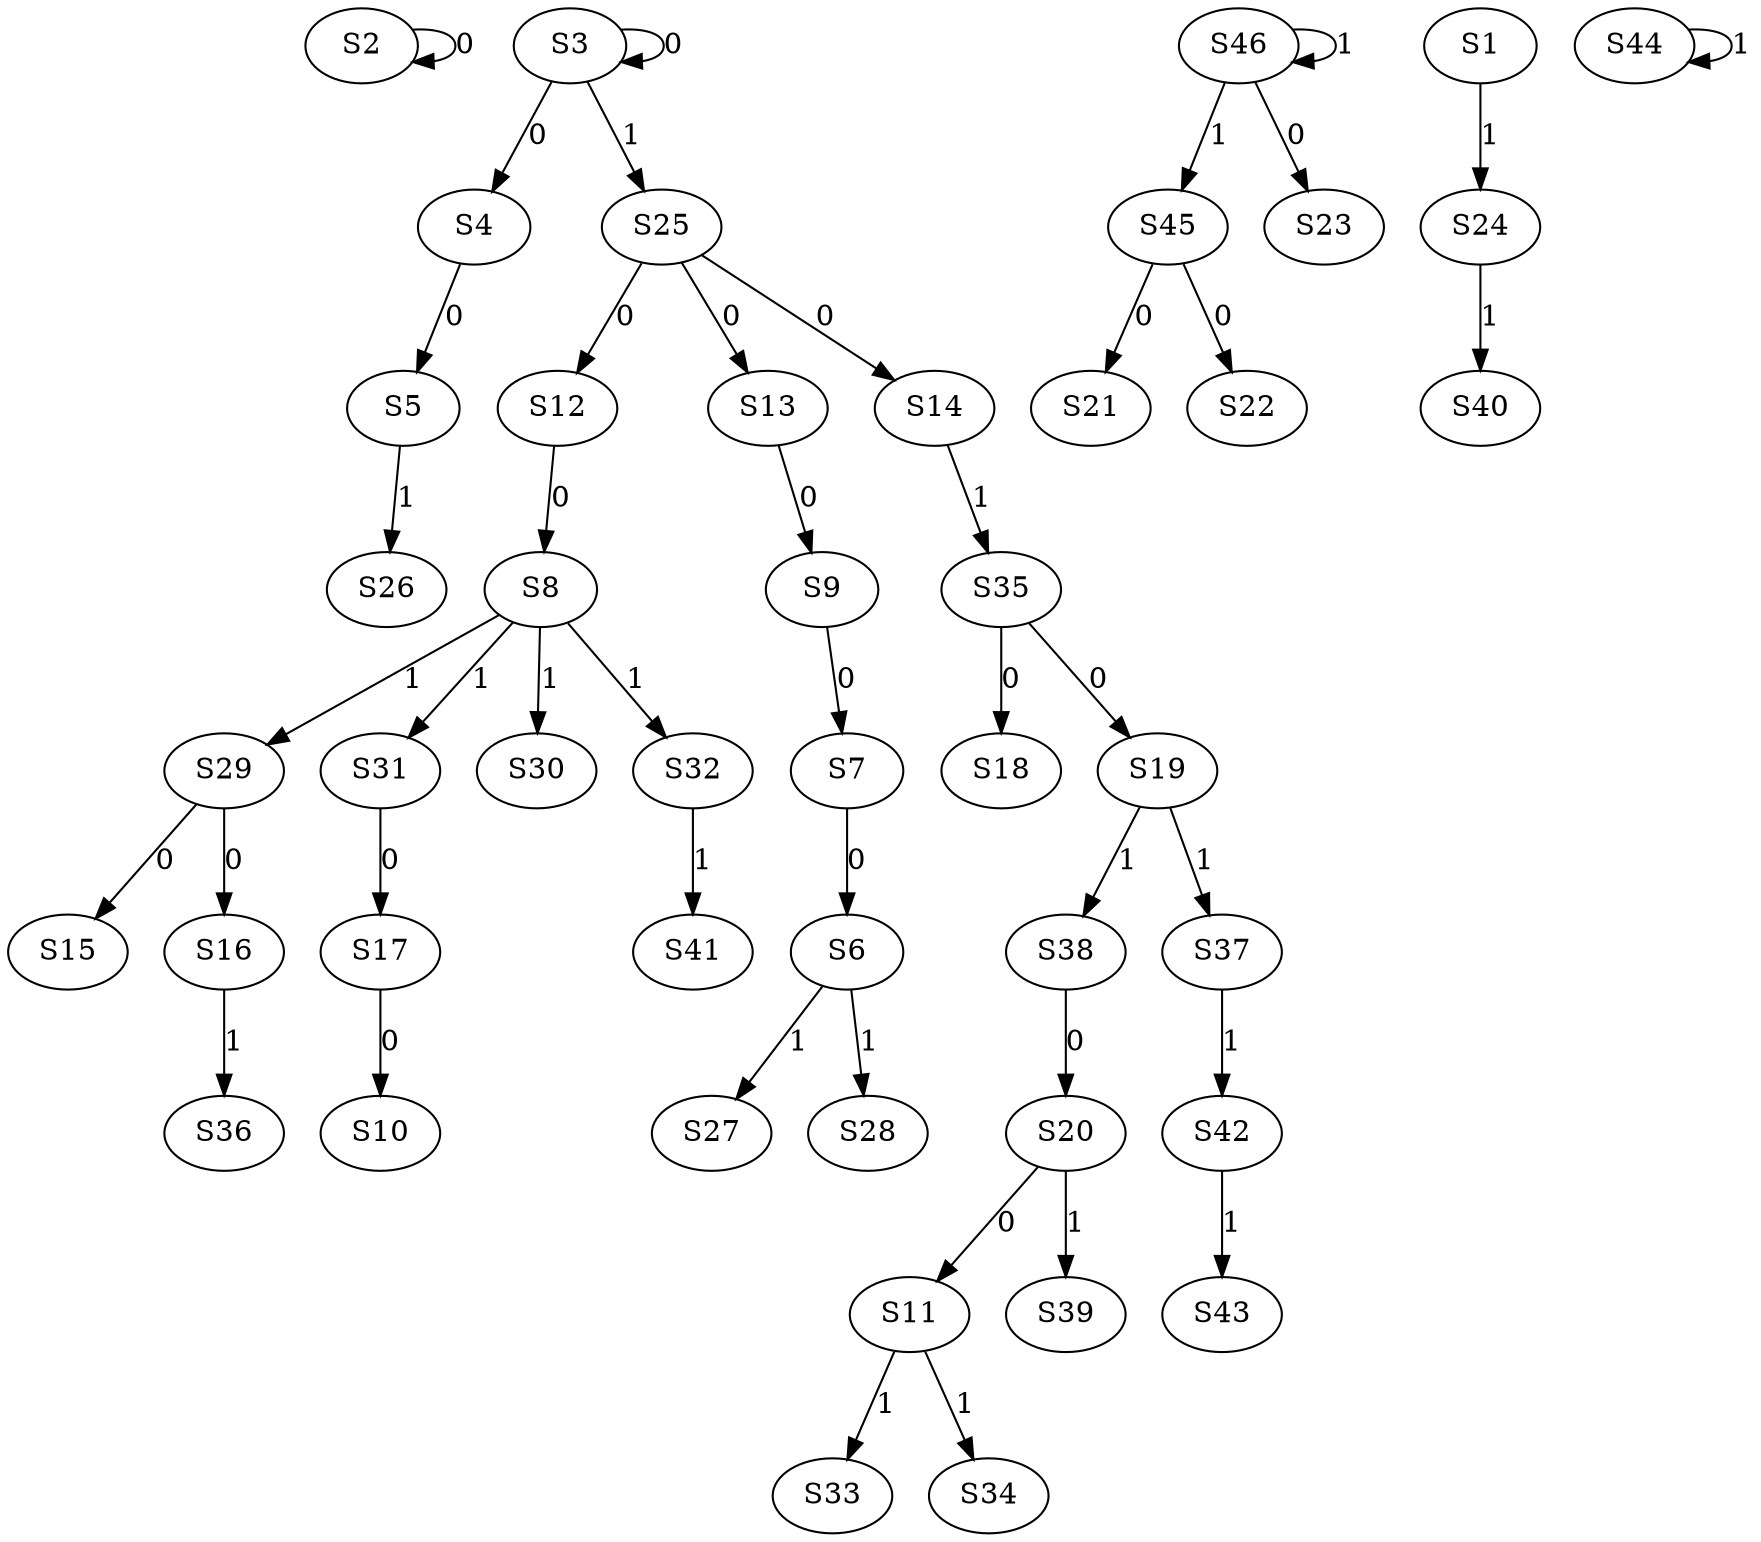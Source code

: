 strict digraph {
	S2 -> S2 [ label = 0 ];
	S3 -> S3 [ label = 0 ];
	S3 -> S4 [ label = 0 ];
	S4 -> S5 [ label = 0 ];
	S7 -> S6 [ label = 0 ];
	S9 -> S7 [ label = 0 ];
	S12 -> S8 [ label = 0 ];
	S13 -> S9 [ label = 0 ];
	S17 -> S10 [ label = 0 ];
	S20 -> S11 [ label = 0 ];
	S25 -> S12 [ label = 0 ];
	S25 -> S13 [ label = 0 ];
	S25 -> S14 [ label = 0 ];
	S29 -> S15 [ label = 0 ];
	S29 -> S16 [ label = 0 ];
	S31 -> S17 [ label = 0 ];
	S35 -> S18 [ label = 0 ];
	S35 -> S19 [ label = 0 ];
	S38 -> S20 [ label = 0 ];
	S45 -> S21 [ label = 0 ];
	S45 -> S22 [ label = 0 ];
	S46 -> S23 [ label = 0 ];
	S1 -> S24 [ label = 1 ];
	S3 -> S25 [ label = 1 ];
	S5 -> S26 [ label = 1 ];
	S6 -> S27 [ label = 1 ];
	S6 -> S28 [ label = 1 ];
	S8 -> S29 [ label = 1 ];
	S8 -> S30 [ label = 1 ];
	S8 -> S31 [ label = 1 ];
	S8 -> S32 [ label = 1 ];
	S11 -> S33 [ label = 1 ];
	S11 -> S34 [ label = 1 ];
	S14 -> S35 [ label = 1 ];
	S16 -> S36 [ label = 1 ];
	S19 -> S37 [ label = 1 ];
	S19 -> S38 [ label = 1 ];
	S20 -> S39 [ label = 1 ];
	S24 -> S40 [ label = 1 ];
	S32 -> S41 [ label = 1 ];
	S37 -> S42 [ label = 1 ];
	S42 -> S43 [ label = 1 ];
	S44 -> S44 [ label = 1 ];
	S46 -> S45 [ label = 1 ];
	S46 -> S46 [ label = 1 ];
}